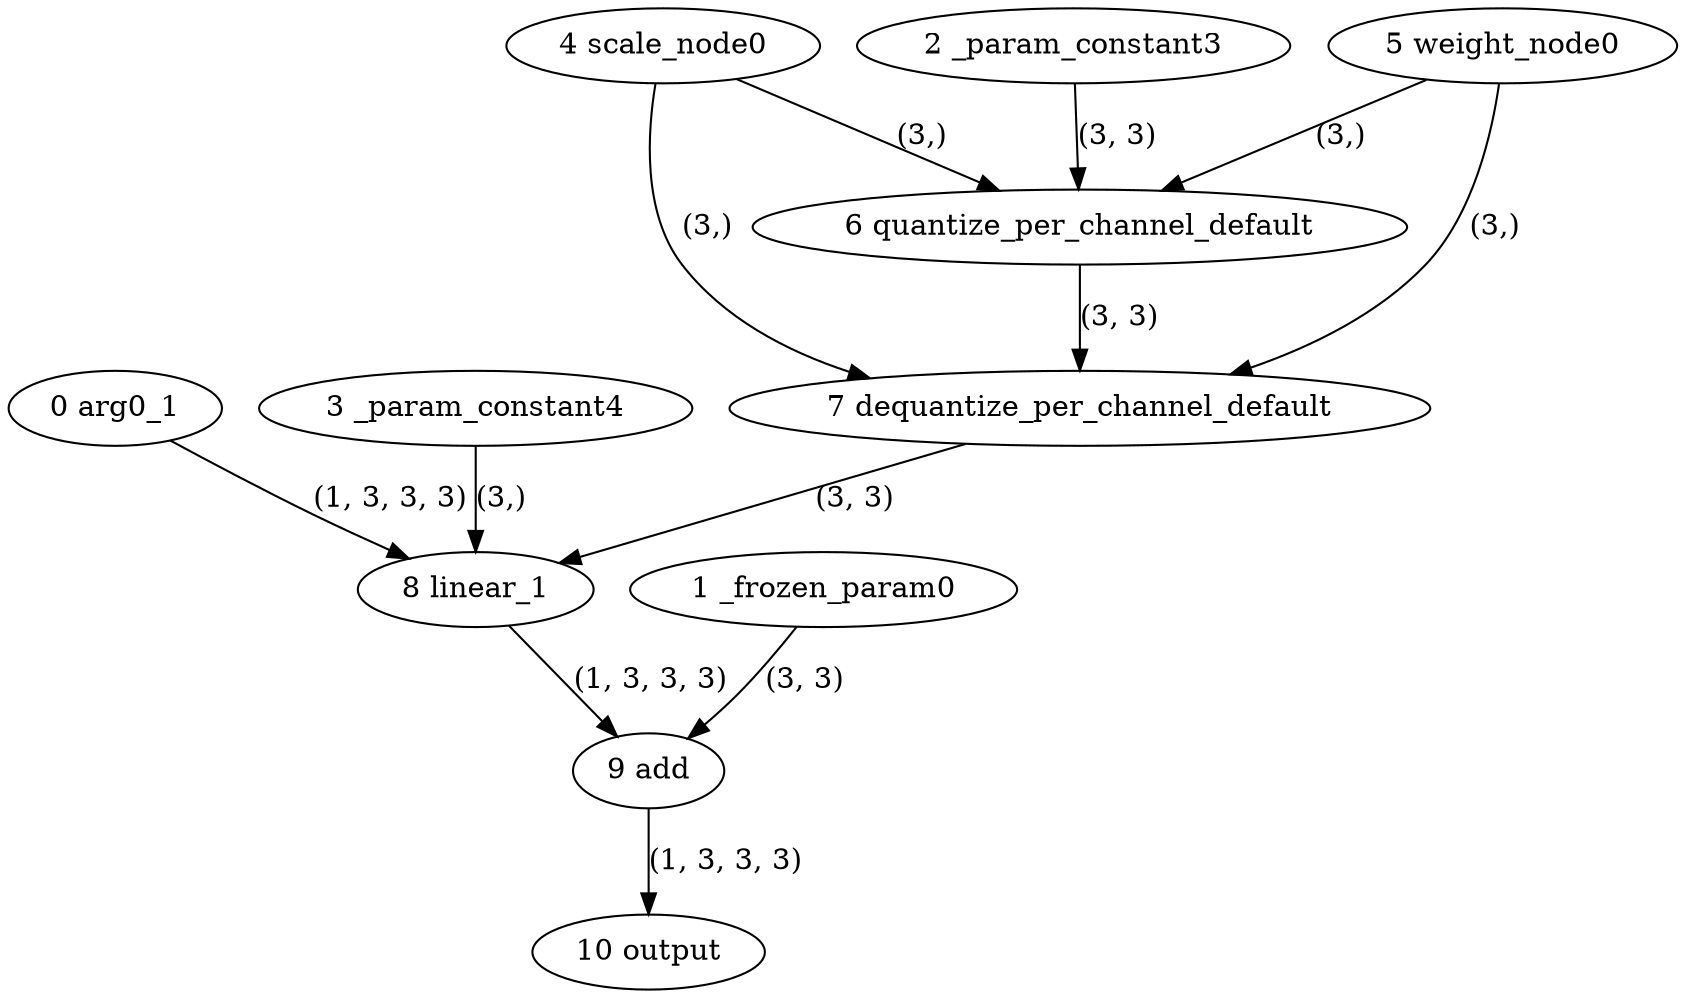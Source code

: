 strict digraph  {
"0 arg0_1" [id=0, type=input];
"1 _frozen_param0" [id=1, type=get_attr];
"2 _param_constant3" [id=2, type=get_attr];
"3 _param_constant4" [id=3, type=get_attr];
"4 scale_node0" [id=4, type=get_attr];
"5 weight_node0" [id=5, type=get_attr];
"6 quantize_per_channel_default" [id=6, type=quantize_per_channel];
"7 dequantize_per_channel_default" [id=7, type=dequantize_per_channel];
"8 linear_1" [id=8, type=linear];
"9 add" [id=9, type=add];
"10 output" [id=10, type=output];
"0 arg0_1" -> "8 linear_1"  [label="(1, 3, 3, 3)", style=solid];
"1 _frozen_param0" -> "9 add"  [label="(3, 3)", style=solid];
"2 _param_constant3" -> "6 quantize_per_channel_default"  [label="(3, 3)", style=solid];
"3 _param_constant4" -> "8 linear_1"  [label="(3,)", style=solid];
"4 scale_node0" -> "6 quantize_per_channel_default"  [label="(3,)", style=solid];
"4 scale_node0" -> "7 dequantize_per_channel_default"  [label="(3,)", style=solid];
"5 weight_node0" -> "6 quantize_per_channel_default"  [label="(3,)", style=solid];
"5 weight_node0" -> "7 dequantize_per_channel_default"  [label="(3,)", style=solid];
"6 quantize_per_channel_default" -> "7 dequantize_per_channel_default"  [label="(3, 3)", style=solid];
"7 dequantize_per_channel_default" -> "8 linear_1"  [label="(3, 3)", style=solid];
"8 linear_1" -> "9 add"  [label="(1, 3, 3, 3)", style=solid];
"9 add" -> "10 output"  [label="(1, 3, 3, 3)", style=solid];
}
